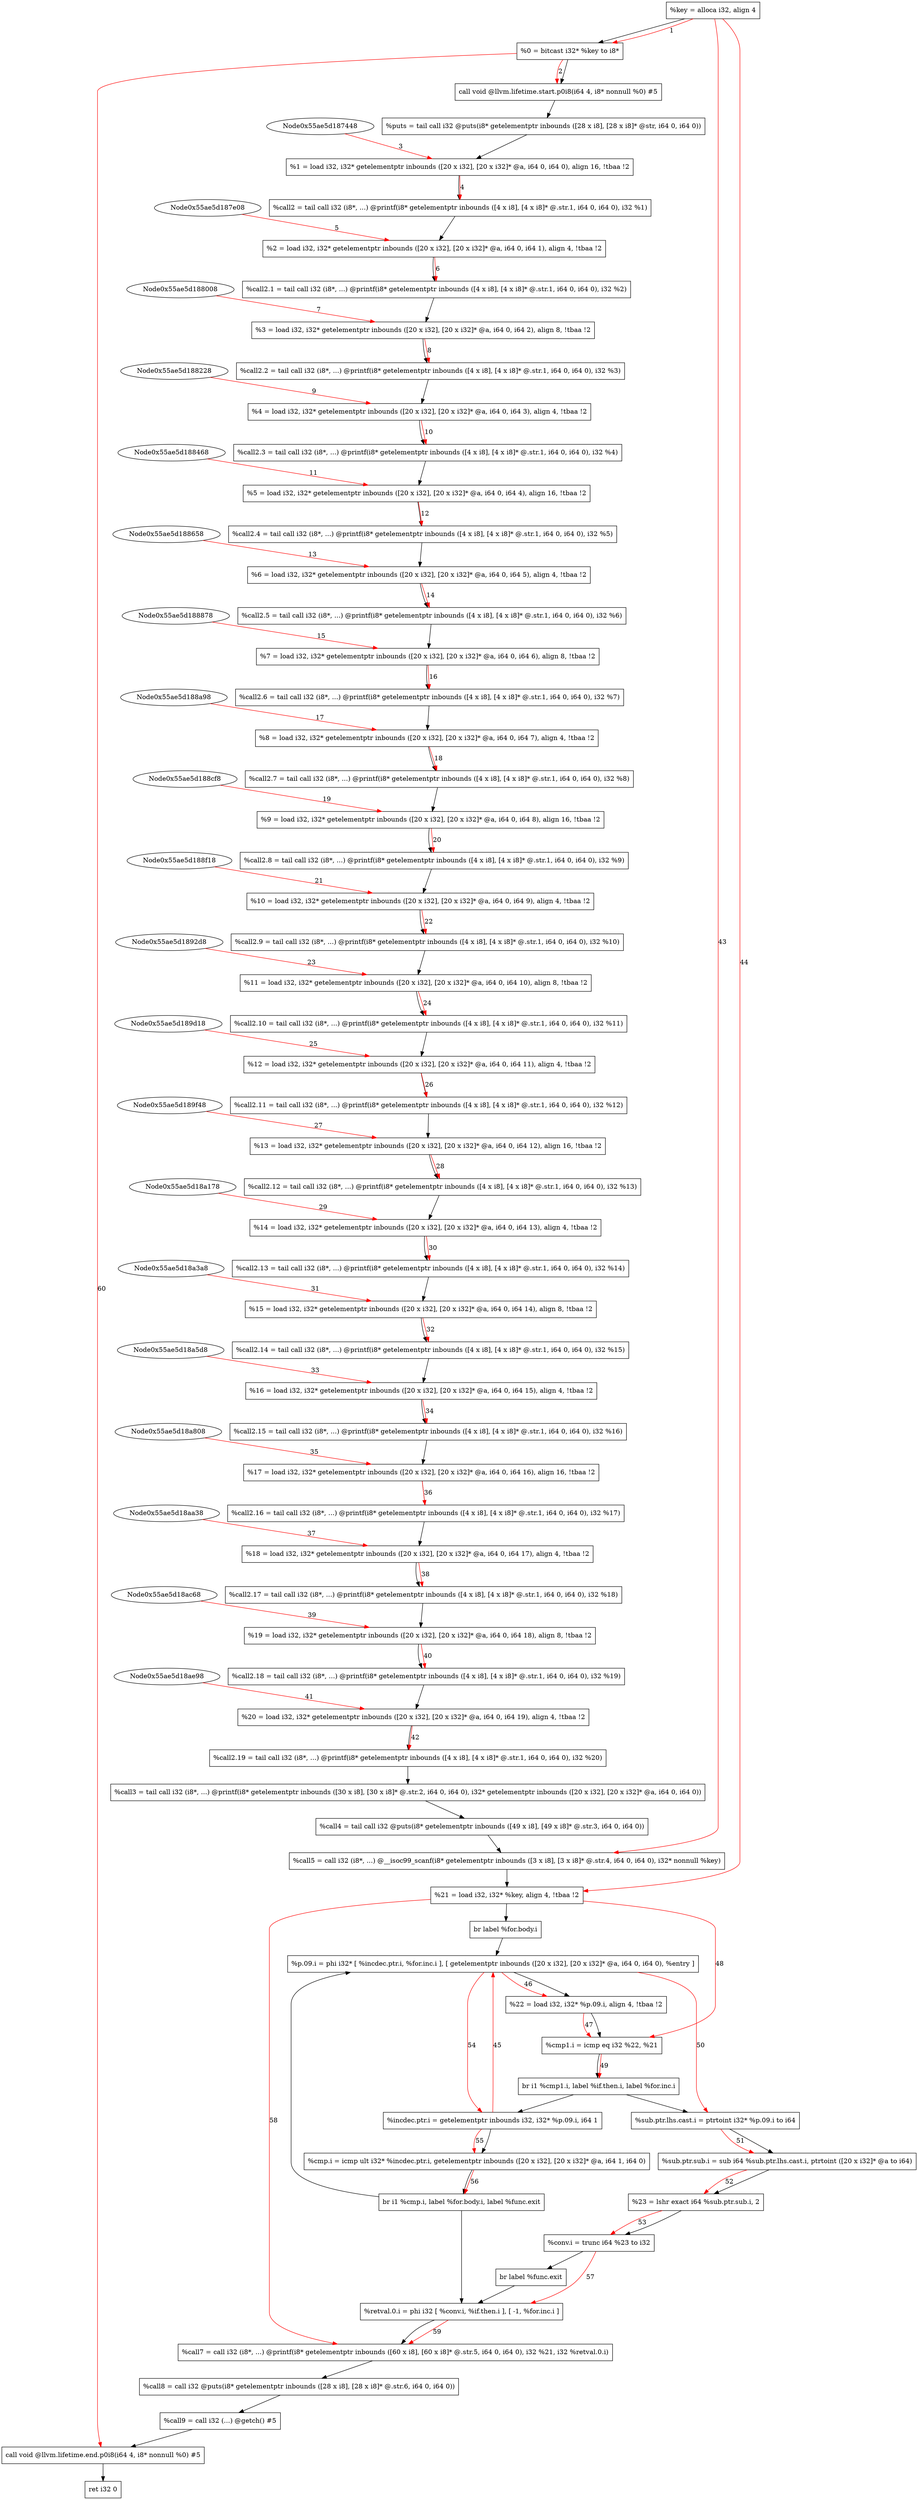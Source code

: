 digraph "CDFG for'main' function" {
	Node0x55ae5d186ab8[shape=record, label="  %key = alloca i32, align 4"]
	Node0x55ae5d186b38[shape=record, label="  %0 = bitcast i32* %key to i8*"]
	Node0x55ae5d186d48[shape=record, label="  call void @llvm.lifetime.start.p0i8(i64 4, i8* nonnull %0) #5"]
	Node0x55ae5d187340[shape=record, label="  %puts = tail call i32 @puts(i8* getelementptr inbounds ([28 x i8], [28 x i8]* @str, i64 0, i64 0))"]
	Node0x55ae5d187498[shape=record, label="  %1 = load i32, i32* getelementptr inbounds ([20 x i32], [20 x i32]* @a, i64 0, i64 0), align 16, !tbaa !2"]
	Node0x55ae5d187cd8[shape=record, label="  %call2 = tail call i32 (i8*, ...) @printf(i8* getelementptr inbounds ([4 x i8], [4 x i8]* @.str.1, i64 0, i64 0), i32 %1)"]
	Node0x55ae5d187e58[shape=record, label="  %2 = load i32, i32* getelementptr inbounds ([20 x i32], [20 x i32]* @a, i64 0, i64 1), align 4, !tbaa !2"]
	Node0x55ae5d187f18[shape=record, label="  %call2.1 = tail call i32 (i8*, ...) @printf(i8* getelementptr inbounds ([4 x i8], [4 x i8]* @.str.1, i64 0, i64 0), i32 %2)"]
	Node0x55ae5d188058[shape=record, label="  %3 = load i32, i32* getelementptr inbounds ([20 x i32], [20 x i32]* @a, i64 0, i64 2), align 8, !tbaa !2"]
	Node0x55ae5d1880e8[shape=record, label="  %call2.2 = tail call i32 (i8*, ...) @printf(i8* getelementptr inbounds ([4 x i8], [4 x i8]* @.str.1, i64 0, i64 0), i32 %3)"]
	Node0x55ae5d188278[shape=record, label="  %4 = load i32, i32* getelementptr inbounds ([20 x i32], [20 x i32]* @a, i64 0, i64 3), align 4, !tbaa !2"]
	Node0x55ae5d188358[shape=record, label="  %call2.3 = tail call i32 (i8*, ...) @printf(i8* getelementptr inbounds ([4 x i8], [4 x i8]* @.str.1, i64 0, i64 0), i32 %4)"]
	Node0x55ae5d1884b8[shape=record, label="  %5 = load i32, i32* getelementptr inbounds ([20 x i32], [20 x i32]* @a, i64 0, i64 4), align 16, !tbaa !2"]
	Node0x55ae5d188548[shape=record, label="  %call2.4 = tail call i32 (i8*, ...) @printf(i8* getelementptr inbounds ([4 x i8], [4 x i8]* @.str.1, i64 0, i64 0), i32 %5)"]
	Node0x55ae5d1886a8[shape=record, label="  %6 = load i32, i32* getelementptr inbounds ([20 x i32], [20 x i32]* @a, i64 0, i64 5), align 4, !tbaa !2"]
	Node0x55ae5d188738[shape=record, label="  %call2.5 = tail call i32 (i8*, ...) @printf(i8* getelementptr inbounds ([4 x i8], [4 x i8]* @.str.1, i64 0, i64 0), i32 %6)"]
	Node0x55ae5d1888c8[shape=record, label="  %7 = load i32, i32* getelementptr inbounds ([20 x i32], [20 x i32]* @a, i64 0, i64 6), align 8, !tbaa !2"]
	Node0x55ae5d188958[shape=record, label="  %call2.6 = tail call i32 (i8*, ...) @printf(i8* getelementptr inbounds ([4 x i8], [4 x i8]* @.str.1, i64 0, i64 0), i32 %7)"]
	Node0x55ae5d188ae8[shape=record, label="  %8 = load i32, i32* getelementptr inbounds ([20 x i32], [20 x i32]* @a, i64 0, i64 7), align 4, !tbaa !2"]
	Node0x55ae5d188c08[shape=record, label="  %call2.7 = tail call i32 (i8*, ...) @printf(i8* getelementptr inbounds ([4 x i8], [4 x i8]* @.str.1, i64 0, i64 0), i32 %8)"]
	Node0x55ae5d188d48[shape=record, label="  %9 = load i32, i32* getelementptr inbounds ([20 x i32], [20 x i32]* @a, i64 0, i64 8), align 16, !tbaa !2"]
	Node0x55ae5d188dd8[shape=record, label="  %call2.8 = tail call i32 (i8*, ...) @printf(i8* getelementptr inbounds ([4 x i8], [4 x i8]* @.str.1, i64 0, i64 0), i32 %9)"]
	Node0x55ae5d188f68[shape=record, label="  %10 = load i32, i32* getelementptr inbounds ([20 x i32], [20 x i32]* @a, i64 0, i64 9), align 4, !tbaa !2"]
	Node0x55ae5d188ff8[shape=record, label="  %call2.9 = tail call i32 (i8*, ...) @printf(i8* getelementptr inbounds ([4 x i8], [4 x i8]* @.str.1, i64 0, i64 0), i32 %10)"]
	Node0x55ae5d189328[shape=record, label="  %11 = load i32, i32* getelementptr inbounds ([20 x i32], [20 x i32]* @a, i64 0, i64 10), align 8, !tbaa !2"]
	Node0x55ae5d1893b8[shape=record, label="  %call2.10 = tail call i32 (i8*, ...) @printf(i8* getelementptr inbounds ([4 x i8], [4 x i8]* @.str.1, i64 0, i64 0), i32 %11)"]
	Node0x55ae5d189d68[shape=record, label="  %12 = load i32, i32* getelementptr inbounds ([20 x i32], [20 x i32]* @a, i64 0, i64 11), align 4, !tbaa !2"]
	Node0x55ae5d189df8[shape=record, label="  %call2.11 = tail call i32 (i8*, ...) @printf(i8* getelementptr inbounds ([4 x i8], [4 x i8]* @.str.1, i64 0, i64 0), i32 %12)"]
	Node0x55ae5d189f98[shape=record, label="  %13 = load i32, i32* getelementptr inbounds ([20 x i32], [20 x i32]* @a, i64 0, i64 12), align 16, !tbaa !2"]
	Node0x55ae5d18a028[shape=record, label="  %call2.12 = tail call i32 (i8*, ...) @printf(i8* getelementptr inbounds ([4 x i8], [4 x i8]* @.str.1, i64 0, i64 0), i32 %13)"]
	Node0x55ae5d18a1c8[shape=record, label="  %14 = load i32, i32* getelementptr inbounds ([20 x i32], [20 x i32]* @a, i64 0, i64 13), align 4, !tbaa !2"]
	Node0x55ae5d18a258[shape=record, label="  %call2.13 = tail call i32 (i8*, ...) @printf(i8* getelementptr inbounds ([4 x i8], [4 x i8]* @.str.1, i64 0, i64 0), i32 %14)"]
	Node0x55ae5d18a3f8[shape=record, label="  %15 = load i32, i32* getelementptr inbounds ([20 x i32], [20 x i32]* @a, i64 0, i64 14), align 8, !tbaa !2"]
	Node0x55ae5d18a488[shape=record, label="  %call2.14 = tail call i32 (i8*, ...) @printf(i8* getelementptr inbounds ([4 x i8], [4 x i8]* @.str.1, i64 0, i64 0), i32 %15)"]
	Node0x55ae5d18a628[shape=record, label="  %16 = load i32, i32* getelementptr inbounds ([20 x i32], [20 x i32]* @a, i64 0, i64 15), align 4, !tbaa !2"]
	Node0x55ae5d18a6b8[shape=record, label="  %call2.15 = tail call i32 (i8*, ...) @printf(i8* getelementptr inbounds ([4 x i8], [4 x i8]* @.str.1, i64 0, i64 0), i32 %16)"]
	Node0x55ae5d18a858[shape=record, label="  %17 = load i32, i32* getelementptr inbounds ([20 x i32], [20 x i32]* @a, i64 0, i64 16), align 16, !tbaa !2"]
	Node0x55ae5d18a8e8[shape=record, label="  %call2.16 = tail call i32 (i8*, ...) @printf(i8* getelementptr inbounds ([4 x i8], [4 x i8]* @.str.1, i64 0, i64 0), i32 %17)"]
	Node0x55ae5d18aa88[shape=record, label="  %18 = load i32, i32* getelementptr inbounds ([20 x i32], [20 x i32]* @a, i64 0, i64 17), align 4, !tbaa !2"]
	Node0x55ae5d18ab18[shape=record, label="  %call2.17 = tail call i32 (i8*, ...) @printf(i8* getelementptr inbounds ([4 x i8], [4 x i8]* @.str.1, i64 0, i64 0), i32 %18)"]
	Node0x55ae5d18acb8[shape=record, label="  %19 = load i32, i32* getelementptr inbounds ([20 x i32], [20 x i32]* @a, i64 0, i64 18), align 8, !tbaa !2"]
	Node0x55ae5d18ad48[shape=record, label="  %call2.18 = tail call i32 (i8*, ...) @printf(i8* getelementptr inbounds ([4 x i8], [4 x i8]* @.str.1, i64 0, i64 0), i32 %19)"]
	Node0x55ae5d18aee8[shape=record, label="  %20 = load i32, i32* getelementptr inbounds ([20 x i32], [20 x i32]* @a, i64 0, i64 19), align 4, !tbaa !2"]
	Node0x55ae5d18af78[shape=record, label="  %call2.19 = tail call i32 (i8*, ...) @printf(i8* getelementptr inbounds ([4 x i8], [4 x i8]* @.str.1, i64 0, i64 0), i32 %20)"]
	Node0x55ae5d18b118[shape=record, label="  %call3 = tail call i32 (i8*, ...) @printf(i8* getelementptr inbounds ([30 x i8], [30 x i8]* @.str.2, i64 0, i64 0), i32* getelementptr inbounds ([20 x i32], [20 x i32]* @a, i64 0, i64 0))"]
	Node0x55ae5d18b290[shape=record, label="  %call4 = tail call i32 @puts(i8* getelementptr inbounds ([49 x i8], [49 x i8]* @.str.3, i64 0, i64 0))"]
	Node0x55ae5d18b7f8[shape=record, label="  %call5 = call i32 (i8*, ...) @__isoc99_scanf(i8* getelementptr inbounds ([3 x i8], [3 x i8]* @.str.4, i64 0, i64 0), i32* nonnull %key)"]
	Node0x55ae5d18b8b8[shape=record, label="  %21 = load i32, i32* %key, align 4, !tbaa !2"]
	Node0x55ae5d18b9f8[shape=record, label="  br label %for.body.i"]
	Node0x55ae5d18bba8[shape=record, label="  %p.09.i = phi i32* [ %incdec.ptr.i, %for.inc.i ], [ getelementptr inbounds ([20 x i32], [20 x i32]* @a, i64 0, i64 0), %entry ]"]
	Node0x55ae5d18bc58[shape=record, label="  %22 = load i32, i32* %p.09.i, align 4, !tbaa !2"]
	Node0x55ae5d18bcd0[shape=record, label="  %cmp1.i = icmp eq i32 %22, %21"]
	Node0x55ae5d18be58[shape=record, label="  br i1 %cmp1.i, label %if.then.i, label %for.inc.i"]
	Node0x55ae5d18bdc8[shape=record, label="  %sub.ptr.lhs.cast.i = ptrtoint i32* %p.09.i to i64"]
	Node0x55ae5d18bfd0[shape=record, label="  %sub.ptr.sub.i = sub i64 %sub.ptr.lhs.cast.i, ptrtoint ([20 x i32]* @a to i64)"]
	Node0x55ae5d18c040[shape=record, label="  %23 = lshr exact i64 %sub.ptr.sub.i, 2"]
	Node0x55ae5d18c098[shape=record, label="  %conv.i = trunc i64 %23 to i32"]
	Node0x55ae5d18c1c8[shape=record, label="  br label %func.exit"]
	Node0x55ae5d18c240[shape=record, label="  %incdec.ptr.i = getelementptr inbounds i32, i32* %p.09.i, i64 1"]
	Node0x55ae5d18c360[shape=record, label="  %cmp.i = icmp ult i32* %incdec.ptr.i, getelementptr inbounds ([20 x i32], [20 x i32]* @a, i64 1, i64 0)"]
	Node0x55ae5d18c3e8[shape=record, label="  br i1 %cmp.i, label %for.body.i, label %func.exit"]
	Node0x55ae5d18c438[shape=record, label="  %retval.0.i = phi i32 [ %conv.i, %if.then.i ], [ -1, %for.inc.i ]"]
	Node0x55ae5d18c5d0[shape=record, label="  %call7 = call i32 (i8*, ...) @printf(i8* getelementptr inbounds ([60 x i8], [60 x i8]* @.str.5, i64 0, i64 0), i32 %21, i32 %retval.0.i)"]
	Node0x55ae5d18c740[shape=record, label="  %call8 = call i32 @puts(i8* getelementptr inbounds ([28 x i8], [28 x i8]* @.str.6, i64 0, i64 0))"]
	Node0x55ae5d18c8c8[shape=record, label="  %call9 = call i32 (...) @getch() #5"]
	Node0x55ae5d18ca98[shape=record, label="  call void @llvm.lifetime.end.p0i8(i64 4, i8* nonnull %0) #5"]
	Node0x55ae5d18b998[shape=record, label="  ret i32 0"]
	Node0x55ae5d186ab8 -> Node0x55ae5d186b38
	Node0x55ae5d186b38 -> Node0x55ae5d186d48
	Node0x55ae5d186d48 -> Node0x55ae5d187340
	Node0x55ae5d187340 -> Node0x55ae5d187498
	Node0x55ae5d187498 -> Node0x55ae5d187cd8
	Node0x55ae5d187cd8 -> Node0x55ae5d187e58
	Node0x55ae5d187e58 -> Node0x55ae5d187f18
	Node0x55ae5d187f18 -> Node0x55ae5d188058
	Node0x55ae5d188058 -> Node0x55ae5d1880e8
	Node0x55ae5d1880e8 -> Node0x55ae5d188278
	Node0x55ae5d188278 -> Node0x55ae5d188358
	Node0x55ae5d188358 -> Node0x55ae5d1884b8
	Node0x55ae5d1884b8 -> Node0x55ae5d188548
	Node0x55ae5d188548 -> Node0x55ae5d1886a8
	Node0x55ae5d1886a8 -> Node0x55ae5d188738
	Node0x55ae5d188738 -> Node0x55ae5d1888c8
	Node0x55ae5d1888c8 -> Node0x55ae5d188958
	Node0x55ae5d188958 -> Node0x55ae5d188ae8
	Node0x55ae5d188ae8 -> Node0x55ae5d188c08
	Node0x55ae5d188c08 -> Node0x55ae5d188d48
	Node0x55ae5d188d48 -> Node0x55ae5d188dd8
	Node0x55ae5d188dd8 -> Node0x55ae5d188f68
	Node0x55ae5d188f68 -> Node0x55ae5d188ff8
	Node0x55ae5d188ff8 -> Node0x55ae5d189328
	Node0x55ae5d189328 -> Node0x55ae5d1893b8
	Node0x55ae5d1893b8 -> Node0x55ae5d189d68
	Node0x55ae5d189d68 -> Node0x55ae5d189df8
	Node0x55ae5d189df8 -> Node0x55ae5d189f98
	Node0x55ae5d189f98 -> Node0x55ae5d18a028
	Node0x55ae5d18a028 -> Node0x55ae5d18a1c8
	Node0x55ae5d18a1c8 -> Node0x55ae5d18a258
	Node0x55ae5d18a258 -> Node0x55ae5d18a3f8
	Node0x55ae5d18a3f8 -> Node0x55ae5d18a488
	Node0x55ae5d18a488 -> Node0x55ae5d18a628
	Node0x55ae5d18a628 -> Node0x55ae5d18a6b8
	Node0x55ae5d18a6b8 -> Node0x55ae5d18a858
	Node0x55ae5d18a858 -> Node0x55ae5d18a8e8
	Node0x55ae5d18a8e8 -> Node0x55ae5d18aa88
	Node0x55ae5d18aa88 -> Node0x55ae5d18ab18
	Node0x55ae5d18ab18 -> Node0x55ae5d18acb8
	Node0x55ae5d18acb8 -> Node0x55ae5d18ad48
	Node0x55ae5d18ad48 -> Node0x55ae5d18aee8
	Node0x55ae5d18aee8 -> Node0x55ae5d18af78
	Node0x55ae5d18af78 -> Node0x55ae5d18b118
	Node0x55ae5d18b118 -> Node0x55ae5d18b290
	Node0x55ae5d18b290 -> Node0x55ae5d18b7f8
	Node0x55ae5d18b7f8 -> Node0x55ae5d18b8b8
	Node0x55ae5d18b8b8 -> Node0x55ae5d18b9f8
	Node0x55ae5d18b9f8 -> Node0x55ae5d18bba8
	Node0x55ae5d18bba8 -> Node0x55ae5d18bc58
	Node0x55ae5d18bc58 -> Node0x55ae5d18bcd0
	Node0x55ae5d18bcd0 -> Node0x55ae5d18be58
	Node0x55ae5d18be58 -> Node0x55ae5d18bdc8
	Node0x55ae5d18be58 -> Node0x55ae5d18c240
	Node0x55ae5d18bdc8 -> Node0x55ae5d18bfd0
	Node0x55ae5d18bfd0 -> Node0x55ae5d18c040
	Node0x55ae5d18c040 -> Node0x55ae5d18c098
	Node0x55ae5d18c098 -> Node0x55ae5d18c1c8
	Node0x55ae5d18c1c8 -> Node0x55ae5d18c438
	Node0x55ae5d18c240 -> Node0x55ae5d18c360
	Node0x55ae5d18c360 -> Node0x55ae5d18c3e8
	Node0x55ae5d18c3e8 -> Node0x55ae5d18bba8
	Node0x55ae5d18c3e8 -> Node0x55ae5d18c438
	Node0x55ae5d18c438 -> Node0x55ae5d18c5d0
	Node0x55ae5d18c5d0 -> Node0x55ae5d18c740
	Node0x55ae5d18c740 -> Node0x55ae5d18c8c8
	Node0x55ae5d18c8c8 -> Node0x55ae5d18ca98
	Node0x55ae5d18ca98 -> Node0x55ae5d18b998
edge [color=red]
	Node0x55ae5d186ab8 -> Node0x55ae5d186b38[label="1"]
	Node0x55ae5d186b38 -> Node0x55ae5d186d48[label="2"]
	Node0x55ae5d187448 -> Node0x55ae5d187498[label="3"]
	Node0x55ae5d187498 -> Node0x55ae5d187cd8[label="4"]
	Node0x55ae5d187e08 -> Node0x55ae5d187e58[label="5"]
	Node0x55ae5d187e58 -> Node0x55ae5d187f18[label="6"]
	Node0x55ae5d188008 -> Node0x55ae5d188058[label="7"]
	Node0x55ae5d188058 -> Node0x55ae5d1880e8[label="8"]
	Node0x55ae5d188228 -> Node0x55ae5d188278[label="9"]
	Node0x55ae5d188278 -> Node0x55ae5d188358[label="10"]
	Node0x55ae5d188468 -> Node0x55ae5d1884b8[label="11"]
	Node0x55ae5d1884b8 -> Node0x55ae5d188548[label="12"]
	Node0x55ae5d188658 -> Node0x55ae5d1886a8[label="13"]
	Node0x55ae5d1886a8 -> Node0x55ae5d188738[label="14"]
	Node0x55ae5d188878 -> Node0x55ae5d1888c8[label="15"]
	Node0x55ae5d1888c8 -> Node0x55ae5d188958[label="16"]
	Node0x55ae5d188a98 -> Node0x55ae5d188ae8[label="17"]
	Node0x55ae5d188ae8 -> Node0x55ae5d188c08[label="18"]
	Node0x55ae5d188cf8 -> Node0x55ae5d188d48[label="19"]
	Node0x55ae5d188d48 -> Node0x55ae5d188dd8[label="20"]
	Node0x55ae5d188f18 -> Node0x55ae5d188f68[label="21"]
	Node0x55ae5d188f68 -> Node0x55ae5d188ff8[label="22"]
	Node0x55ae5d1892d8 -> Node0x55ae5d189328[label="23"]
	Node0x55ae5d189328 -> Node0x55ae5d1893b8[label="24"]
	Node0x55ae5d189d18 -> Node0x55ae5d189d68[label="25"]
	Node0x55ae5d189d68 -> Node0x55ae5d189df8[label="26"]
	Node0x55ae5d189f48 -> Node0x55ae5d189f98[label="27"]
	Node0x55ae5d189f98 -> Node0x55ae5d18a028[label="28"]
	Node0x55ae5d18a178 -> Node0x55ae5d18a1c8[label="29"]
	Node0x55ae5d18a1c8 -> Node0x55ae5d18a258[label="30"]
	Node0x55ae5d18a3a8 -> Node0x55ae5d18a3f8[label="31"]
	Node0x55ae5d18a3f8 -> Node0x55ae5d18a488[label="32"]
	Node0x55ae5d18a5d8 -> Node0x55ae5d18a628[label="33"]
	Node0x55ae5d18a628 -> Node0x55ae5d18a6b8[label="34"]
	Node0x55ae5d18a808 -> Node0x55ae5d18a858[label="35"]
	Node0x55ae5d18a858 -> Node0x55ae5d18a8e8[label="36"]
	Node0x55ae5d18aa38 -> Node0x55ae5d18aa88[label="37"]
	Node0x55ae5d18aa88 -> Node0x55ae5d18ab18[label="38"]
	Node0x55ae5d18ac68 -> Node0x55ae5d18acb8[label="39"]
	Node0x55ae5d18acb8 -> Node0x55ae5d18ad48[label="40"]
	Node0x55ae5d18ae98 -> Node0x55ae5d18aee8[label="41"]
	Node0x55ae5d18aee8 -> Node0x55ae5d18af78[label="42"]
	Node0x55ae5d186ab8 -> Node0x55ae5d18b7f8[label="43"]
	Node0x55ae5d186ab8 -> Node0x55ae5d18b8b8[label="44"]
	Node0x55ae5d18c240 -> Node0x55ae5d18bba8[label="45"]
	Node0x55ae5d18bba8 -> Node0x55ae5d18bc58[label="46"]
	Node0x55ae5d18bc58 -> Node0x55ae5d18bcd0[label="47"]
	Node0x55ae5d18b8b8 -> Node0x55ae5d18bcd0[label="48"]
	Node0x55ae5d18bcd0 -> Node0x55ae5d18be58[label="49"]
	Node0x55ae5d18bba8 -> Node0x55ae5d18bdc8[label="50"]
	Node0x55ae5d18bdc8 -> Node0x55ae5d18bfd0[label="51"]
	Node0x55ae5d18bfd0 -> Node0x55ae5d18c040[label="52"]
	Node0x55ae5d18c040 -> Node0x55ae5d18c098[label="53"]
	Node0x55ae5d18bba8 -> Node0x55ae5d18c240[label="54"]
	Node0x55ae5d18c240 -> Node0x55ae5d18c360[label="55"]
	Node0x55ae5d18c360 -> Node0x55ae5d18c3e8[label="56"]
	Node0x55ae5d18c098 -> Node0x55ae5d18c438[label="57"]
	Node0x55ae5d18b8b8 -> Node0x55ae5d18c5d0[label="58"]
	Node0x55ae5d18c438 -> Node0x55ae5d18c5d0[label="59"]
	Node0x55ae5d186b38 -> Node0x55ae5d18ca98[label="60"]
}
